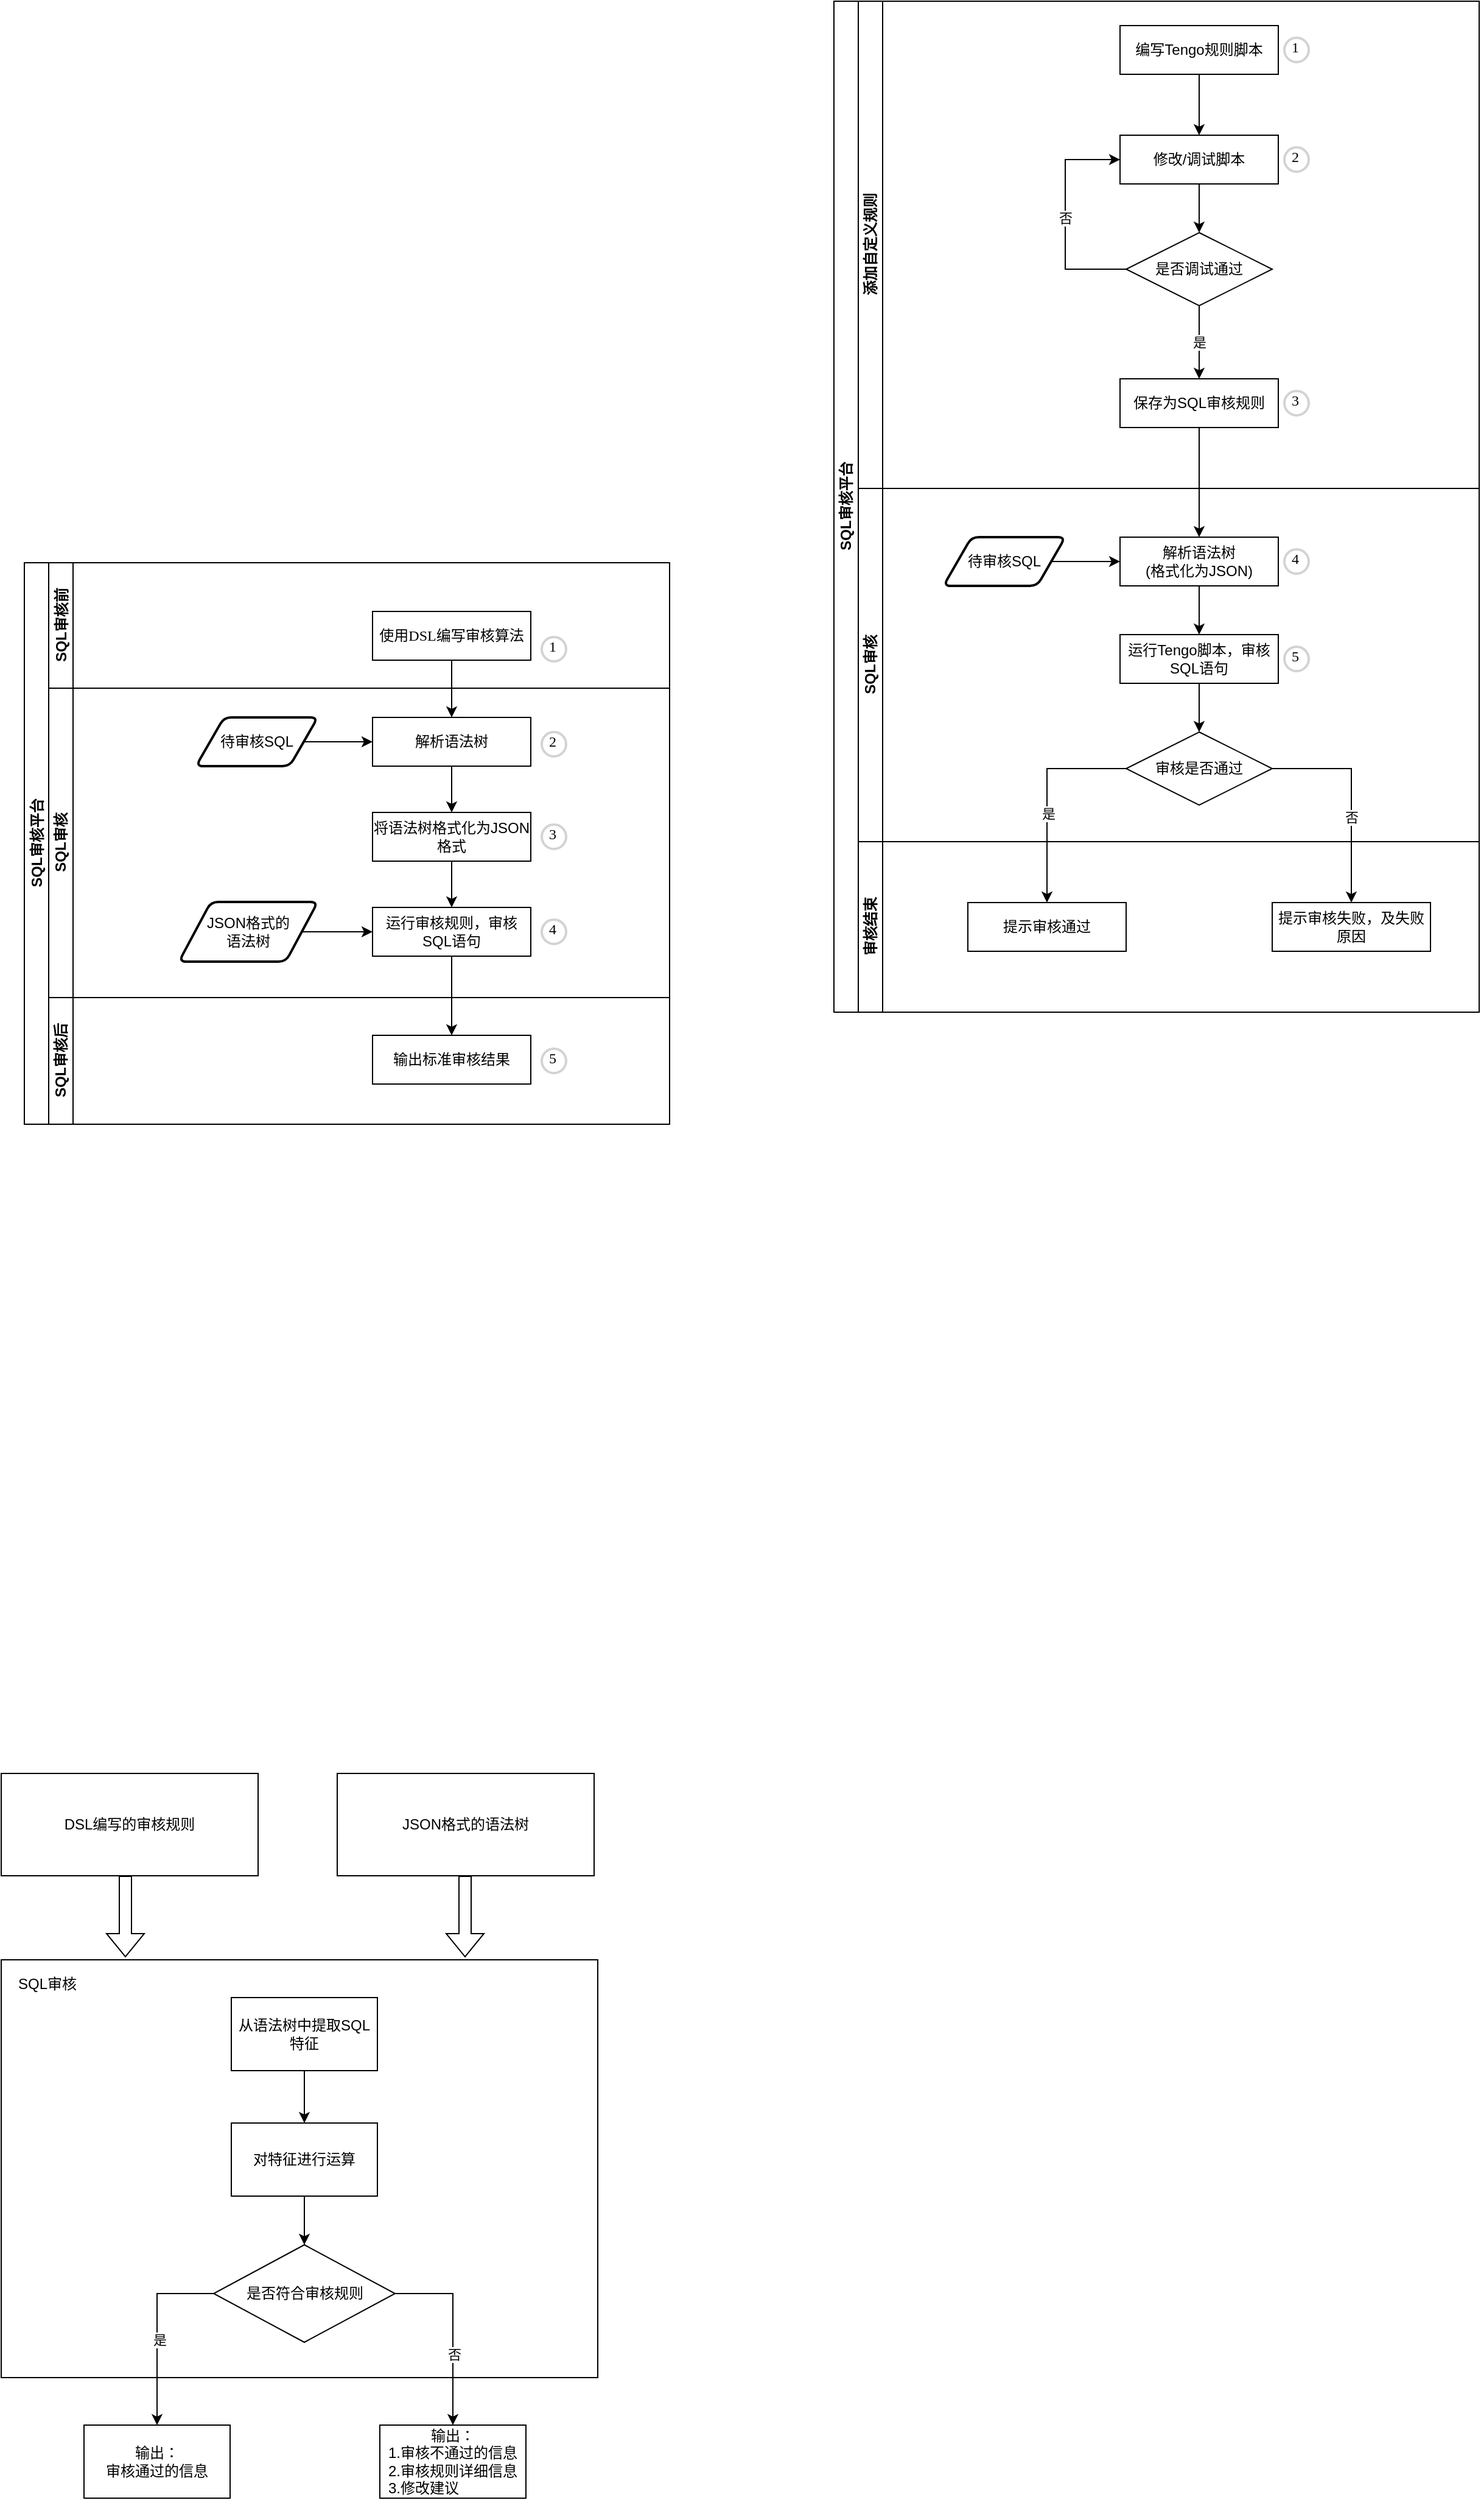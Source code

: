 <mxfile version="21.5.2" type="github">
  <diagram id="prtHgNgQTEPvFCAcTncT" name="Page-1">
    <mxGraphModel dx="2261" dy="796" grid="0" gridSize="10" guides="1" tooltips="1" connect="1" arrows="1" fold="1" page="1" pageScale="1" pageWidth="827" pageHeight="1169" math="0" shadow="0">
      <root>
        <mxCell id="0" />
        <mxCell id="1" parent="0" />
        <mxCell id="NiO2a6P107iIoU8TIjGj-2" value="" style="group" parent="1" vertex="1" connectable="0">
          <mxGeometry x="82" y="120" width="530" height="830" as="geometry" />
        </mxCell>
        <mxCell id="dNxyNK7c78bLwvsdeMH5-19" value="SQL审核平台" style="swimlane;html=1;childLayout=stackLayout;resizeParent=1;resizeParentMax=0;horizontal=0;startSize=20;horizontalStack=0;container=0;" parent="NiO2a6P107iIoU8TIjGj-2" vertex="1">
          <mxGeometry width="530" height="830" as="geometry" />
        </mxCell>
        <mxCell id="dNxyNK7c78bLwvsdeMH5-20" value="添加自定义规则" style="swimlane;html=1;startSize=20;horizontal=0;" parent="NiO2a6P107iIoU8TIjGj-2" vertex="1">
          <mxGeometry x="20" width="510" height="400" as="geometry">
            <mxRectangle x="20" width="510" height="30" as="alternateBounds" />
          </mxGeometry>
        </mxCell>
        <mxCell id="HboxLnjbUgsShbTD0wxx-13" style="edgeStyle=orthogonalEdgeStyle;rounded=0;orthogonalLoop=1;jettySize=auto;html=1;entryX=0.5;entryY=0;entryDx=0;entryDy=0;" parent="dNxyNK7c78bLwvsdeMH5-20" source="dNxyNK7c78bLwvsdeMH5-30" target="HboxLnjbUgsShbTD0wxx-12" edge="1">
          <mxGeometry relative="1" as="geometry" />
        </mxCell>
        <mxCell id="dNxyNK7c78bLwvsdeMH5-30" value="编写Tengo规则脚本" style="rounded=0;whiteSpace=wrap;html=1;fontFamily=Helvetica;fontSize=12;fontColor=#000000;align=center;" parent="dNxyNK7c78bLwvsdeMH5-20" vertex="1">
          <mxGeometry x="215" y="20" width="130" height="40" as="geometry" />
        </mxCell>
        <mxCell id="HboxLnjbUgsShbTD0wxx-1" value="保存为SQL审核规则" style="rounded=0;whiteSpace=wrap;html=1;fontFamily=Helvetica;fontSize=12;fontColor=#000000;align=center;" parent="dNxyNK7c78bLwvsdeMH5-20" vertex="1">
          <mxGeometry x="215" y="310" width="130" height="40" as="geometry" />
        </mxCell>
        <mxCell id="HboxLnjbUgsShbTD0wxx-15" value="是" style="edgeStyle=orthogonalEdgeStyle;rounded=0;orthogonalLoop=1;jettySize=auto;html=1;exitX=0.5;exitY=1;exitDx=0;exitDy=0;entryX=0.5;entryY=0;entryDx=0;entryDy=0;" parent="dNxyNK7c78bLwvsdeMH5-20" source="HboxLnjbUgsShbTD0wxx-11" target="HboxLnjbUgsShbTD0wxx-1" edge="1">
          <mxGeometry relative="1" as="geometry" />
        </mxCell>
        <mxCell id="HboxLnjbUgsShbTD0wxx-16" value="否" style="edgeStyle=orthogonalEdgeStyle;rounded=0;orthogonalLoop=1;jettySize=auto;html=1;exitX=0;exitY=0.5;exitDx=0;exitDy=0;entryX=0;entryY=0.5;entryDx=0;entryDy=0;" parent="dNxyNK7c78bLwvsdeMH5-20" source="HboxLnjbUgsShbTD0wxx-11" target="HboxLnjbUgsShbTD0wxx-12" edge="1">
          <mxGeometry relative="1" as="geometry">
            <Array as="points">
              <mxPoint x="170" y="220" />
              <mxPoint x="170" y="130" />
            </Array>
          </mxGeometry>
        </mxCell>
        <mxCell id="HboxLnjbUgsShbTD0wxx-11" value="是否调试通过" style="rhombus;whiteSpace=wrap;html=1;fontFamily=Helvetica;fontSize=12;fontColor=#000000;align=center;" parent="dNxyNK7c78bLwvsdeMH5-20" vertex="1">
          <mxGeometry x="220" y="190" width="120" height="60" as="geometry" />
        </mxCell>
        <mxCell id="HboxLnjbUgsShbTD0wxx-14" style="edgeStyle=orthogonalEdgeStyle;rounded=0;orthogonalLoop=1;jettySize=auto;html=1;" parent="dNxyNK7c78bLwvsdeMH5-20" source="HboxLnjbUgsShbTD0wxx-12" target="HboxLnjbUgsShbTD0wxx-11" edge="1">
          <mxGeometry relative="1" as="geometry" />
        </mxCell>
        <mxCell id="HboxLnjbUgsShbTD0wxx-12" value="修改/调试脚本" style="rounded=0;whiteSpace=wrap;html=1;fontFamily=Helvetica;fontSize=12;fontColor=#000000;align=center;" parent="dNxyNK7c78bLwvsdeMH5-20" vertex="1">
          <mxGeometry x="215" y="110" width="130" height="40" as="geometry" />
        </mxCell>
        <mxCell id="HboxLnjbUgsShbTD0wxx-30" value="1" style="ellipse;whiteSpace=wrap;html=1;aspect=fixed;strokeWidth=2;fontFamily=Tahoma;spacingBottom=4;spacingRight=2;strokeColor=#d3d3d3;" parent="dNxyNK7c78bLwvsdeMH5-20" vertex="1">
          <mxGeometry x="350" y="30" width="20" height="20" as="geometry" />
        </mxCell>
        <mxCell id="HboxLnjbUgsShbTD0wxx-31" value="2" style="ellipse;whiteSpace=wrap;html=1;aspect=fixed;strokeWidth=2;fontFamily=Tahoma;spacingBottom=4;spacingRight=2;strokeColor=#d3d3d3;" parent="dNxyNK7c78bLwvsdeMH5-20" vertex="1">
          <mxGeometry x="350" y="120" width="20" height="20" as="geometry" />
        </mxCell>
        <mxCell id="HboxLnjbUgsShbTD0wxx-32" value="3" style="ellipse;whiteSpace=wrap;html=1;aspect=fixed;strokeWidth=2;fontFamily=Tahoma;spacingBottom=4;spacingRight=2;strokeColor=#d3d3d3;" parent="dNxyNK7c78bLwvsdeMH5-20" vertex="1">
          <mxGeometry x="350" y="320" width="20" height="20" as="geometry" />
        </mxCell>
        <mxCell id="dNxyNK7c78bLwvsdeMH5-21" value="SQL审核" style="swimlane;html=1;startSize=20;horizontal=0;" parent="NiO2a6P107iIoU8TIjGj-2" vertex="1">
          <mxGeometry x="20" y="400" width="510" height="290" as="geometry" />
        </mxCell>
        <mxCell id="HboxLnjbUgsShbTD0wxx-10" style="edgeStyle=orthogonalEdgeStyle;rounded=0;orthogonalLoop=1;jettySize=auto;html=1;entryX=0.5;entryY=0;entryDx=0;entryDy=0;" parent="dNxyNK7c78bLwvsdeMH5-21" source="HboxLnjbUgsShbTD0wxx-5" target="HboxLnjbUgsShbTD0wxx-9" edge="1">
          <mxGeometry relative="1" as="geometry" />
        </mxCell>
        <mxCell id="HboxLnjbUgsShbTD0wxx-5" value="解析语法树&lt;br&gt;(格式化为JSON)" style="rounded=0;whiteSpace=wrap;html=1;fontFamily=Helvetica;fontSize=12;fontColor=#000000;align=center;" parent="dNxyNK7c78bLwvsdeMH5-21" vertex="1">
          <mxGeometry x="215" y="40" width="130" height="40" as="geometry" />
        </mxCell>
        <mxCell id="HboxLnjbUgsShbTD0wxx-7" style="edgeStyle=orthogonalEdgeStyle;rounded=0;orthogonalLoop=1;jettySize=auto;html=1;" parent="dNxyNK7c78bLwvsdeMH5-21" source="HboxLnjbUgsShbTD0wxx-6" target="HboxLnjbUgsShbTD0wxx-5" edge="1">
          <mxGeometry relative="1" as="geometry" />
        </mxCell>
        <mxCell id="HboxLnjbUgsShbTD0wxx-6" value="待审核SQL" style="shape=parallelogram;html=1;strokeWidth=2;perimeter=parallelogramPerimeter;whiteSpace=wrap;rounded=1;arcSize=12;size=0.23;" parent="dNxyNK7c78bLwvsdeMH5-21" vertex="1">
          <mxGeometry x="70" y="40" width="100" height="40" as="geometry" />
        </mxCell>
        <mxCell id="HboxLnjbUgsShbTD0wxx-18" style="edgeStyle=orthogonalEdgeStyle;rounded=0;orthogonalLoop=1;jettySize=auto;html=1;" parent="dNxyNK7c78bLwvsdeMH5-21" source="HboxLnjbUgsShbTD0wxx-9" target="HboxLnjbUgsShbTD0wxx-17" edge="1">
          <mxGeometry relative="1" as="geometry" />
        </mxCell>
        <mxCell id="HboxLnjbUgsShbTD0wxx-9" value="运行Tengo脚本，审核SQL语句" style="rounded=0;whiteSpace=wrap;html=1;fontFamily=Helvetica;fontSize=12;fontColor=#000000;align=center;" parent="dNxyNK7c78bLwvsdeMH5-21" vertex="1">
          <mxGeometry x="215" y="120" width="130" height="40" as="geometry" />
        </mxCell>
        <mxCell id="HboxLnjbUgsShbTD0wxx-17" value="审核是否通过" style="rhombus;whiteSpace=wrap;html=1;fontFamily=Helvetica;fontSize=12;fontColor=#000000;align=center;" parent="dNxyNK7c78bLwvsdeMH5-21" vertex="1">
          <mxGeometry x="220" y="200" width="120" height="60" as="geometry" />
        </mxCell>
        <mxCell id="HboxLnjbUgsShbTD0wxx-34" value="5" style="ellipse;whiteSpace=wrap;html=1;aspect=fixed;strokeWidth=2;fontFamily=Tahoma;spacingBottom=4;spacingRight=2;strokeColor=#d3d3d3;" parent="dNxyNK7c78bLwvsdeMH5-21" vertex="1">
          <mxGeometry x="350" y="130" width="20" height="20" as="geometry" />
        </mxCell>
        <mxCell id="HboxLnjbUgsShbTD0wxx-33" value="4" style="ellipse;whiteSpace=wrap;html=1;aspect=fixed;strokeWidth=2;fontFamily=Tahoma;spacingBottom=4;spacingRight=2;strokeColor=#d3d3d3;" parent="dNxyNK7c78bLwvsdeMH5-21" vertex="1">
          <mxGeometry x="350" y="50" width="20" height="20" as="geometry" />
        </mxCell>
        <mxCell id="dNxyNK7c78bLwvsdeMH5-22" value="审核结束" style="swimlane;html=1;startSize=20;horizontal=0;" parent="NiO2a6P107iIoU8TIjGj-2" vertex="1">
          <mxGeometry x="20" y="690" width="510" height="140" as="geometry" />
        </mxCell>
        <mxCell id="HboxLnjbUgsShbTD0wxx-19" value="提示审核失败，及失败原因" style="rounded=0;whiteSpace=wrap;html=1;fontFamily=Helvetica;fontSize=12;fontColor=#000000;align=center;" parent="dNxyNK7c78bLwvsdeMH5-22" vertex="1">
          <mxGeometry x="340" y="50" width="130" height="40" as="geometry" />
        </mxCell>
        <mxCell id="HboxLnjbUgsShbTD0wxx-22" value="提示审核通过" style="rounded=0;whiteSpace=wrap;html=1;fontFamily=Helvetica;fontSize=12;fontColor=#000000;align=center;" parent="dNxyNK7c78bLwvsdeMH5-22" vertex="1">
          <mxGeometry x="90" y="50" width="130" height="40" as="geometry" />
        </mxCell>
        <mxCell id="HboxLnjbUgsShbTD0wxx-8" style="edgeStyle=orthogonalEdgeStyle;rounded=0;orthogonalLoop=1;jettySize=auto;html=1;" parent="NiO2a6P107iIoU8TIjGj-2" source="HboxLnjbUgsShbTD0wxx-1" target="HboxLnjbUgsShbTD0wxx-5" edge="1">
          <mxGeometry relative="1" as="geometry" />
        </mxCell>
        <mxCell id="HboxLnjbUgsShbTD0wxx-20" style="edgeStyle=orthogonalEdgeStyle;rounded=0;orthogonalLoop=1;jettySize=auto;html=1;exitX=1;exitY=0.5;exitDx=0;exitDy=0;entryX=0.5;entryY=0;entryDx=0;entryDy=0;" parent="NiO2a6P107iIoU8TIjGj-2" source="HboxLnjbUgsShbTD0wxx-17" target="HboxLnjbUgsShbTD0wxx-19" edge="1">
          <mxGeometry relative="1" as="geometry" />
        </mxCell>
        <mxCell id="HboxLnjbUgsShbTD0wxx-21" value="否" style="edgeLabel;html=1;align=center;verticalAlign=middle;resizable=0;points=[];" parent="HboxLnjbUgsShbTD0wxx-20" vertex="1" connectable="0">
          <mxGeometry x="0.259" y="-2" relative="1" as="geometry">
            <mxPoint x="2" y="-5" as="offset" />
          </mxGeometry>
        </mxCell>
        <mxCell id="HboxLnjbUgsShbTD0wxx-23" style="edgeStyle=orthogonalEdgeStyle;rounded=0;orthogonalLoop=1;jettySize=auto;html=1;exitX=0;exitY=0.5;exitDx=0;exitDy=0;" parent="NiO2a6P107iIoU8TIjGj-2" source="HboxLnjbUgsShbTD0wxx-17" target="HboxLnjbUgsShbTD0wxx-22" edge="1">
          <mxGeometry relative="1" as="geometry" />
        </mxCell>
        <mxCell id="HboxLnjbUgsShbTD0wxx-24" value="是" style="edgeLabel;html=1;align=center;verticalAlign=middle;resizable=0;points=[];" parent="HboxLnjbUgsShbTD0wxx-23" vertex="1" connectable="0">
          <mxGeometry x="0.166" y="1" relative="1" as="geometry">
            <mxPoint as="offset" />
          </mxGeometry>
        </mxCell>
        <mxCell id="NiO2a6P107iIoU8TIjGj-3" value="" style="group" parent="1" vertex="1" connectable="0">
          <mxGeometry x="-583" y="581" width="530" height="461" as="geometry" />
        </mxCell>
        <mxCell id="M04j6I-K82CPBCqGaL6e-5" value="输出标准审核结果" style="rounded=0;whiteSpace=wrap;html=1;fontFamily=Helvetica;fontSize=12;fontColor=#000000;align=center;" parent="NiO2a6P107iIoU8TIjGj-3" vertex="1">
          <mxGeometry x="286" y="388" width="130" height="40" as="geometry" />
        </mxCell>
        <mxCell id="M04j6I-K82CPBCqGaL6e-7" style="edgeStyle=orthogonalEdgeStyle;rounded=0;orthogonalLoop=1;jettySize=auto;html=1;entryX=0.5;entryY=0;entryDx=0;entryDy=0;" parent="NiO2a6P107iIoU8TIjGj-3" source="M04j6I-K82CPBCqGaL6e-4" target="M04j6I-K82CPBCqGaL6e-5" edge="1">
          <mxGeometry relative="1" as="geometry">
            <mxPoint x="351" y="346" as="targetPoint" />
          </mxGeometry>
        </mxCell>
        <mxCell id="M04j6I-K82CPBCqGaL6e-9" value="&lt;font face=&quot;宋体&quot;&gt;使用DSL编写审核算法&lt;/font&gt;" style="rounded=0;whiteSpace=wrap;html=1;fontFamily=Helvetica;fontSize=12;fontColor=#000000;align=center;" parent="NiO2a6P107iIoU8TIjGj-3" vertex="1">
          <mxGeometry x="286" y="40" width="130" height="40" as="geometry" />
        </mxCell>
        <mxCell id="M04j6I-K82CPBCqGaL6e-8" style="edgeStyle=orthogonalEdgeStyle;rounded=0;orthogonalLoop=1;jettySize=auto;html=1;entryX=0.5;entryY=0;entryDx=0;entryDy=0;" parent="NiO2a6P107iIoU8TIjGj-3" source="M04j6I-K82CPBCqGaL6e-9" target="M04j6I-K82CPBCqGaL6e-3" edge="1">
          <mxGeometry relative="1" as="geometry" />
        </mxCell>
        <mxCell id="M04j6I-K82CPBCqGaL6e-17" value="SQL审核" style="swimlane;html=1;startSize=20;horizontal=0;container=0;" parent="NiO2a6P107iIoU8TIjGj-3" vertex="1">
          <mxGeometry x="20" y="103" width="510" height="254" as="geometry">
            <mxRectangle x="-440" y="1160" width="32" height="78" as="alternateBounds" />
          </mxGeometry>
        </mxCell>
        <mxCell id="M04j6I-K82CPBCqGaL6e-16" value="3" style="ellipse;whiteSpace=wrap;html=1;aspect=fixed;strokeWidth=2;fontFamily=Tahoma;spacingBottom=4;spacingRight=2;strokeColor=#d3d3d3;" parent="M04j6I-K82CPBCqGaL6e-17" vertex="1">
          <mxGeometry x="405" y="112" width="20" height="20" as="geometry" />
        </mxCell>
        <mxCell id="M04j6I-K82CPBCqGaL6e-71" value="4" style="ellipse;whiteSpace=wrap;html=1;aspect=fixed;strokeWidth=2;fontFamily=Tahoma;spacingBottom=4;spacingRight=2;strokeColor=#d3d3d3;" parent="M04j6I-K82CPBCqGaL6e-17" vertex="1">
          <mxGeometry x="405" y="190" width="20" height="20" as="geometry" />
        </mxCell>
        <mxCell id="M04j6I-K82CPBCqGaL6e-1" value="待审核SQL" style="shape=parallelogram;html=1;strokeWidth=2;perimeter=parallelogramPerimeter;whiteSpace=wrap;rounded=1;arcSize=12;size=0.23;" parent="NiO2a6P107iIoU8TIjGj-3" vertex="1">
          <mxGeometry x="141" y="127" width="100" height="40" as="geometry" />
        </mxCell>
        <mxCell id="M04j6I-K82CPBCqGaL6e-3" value="解析语法树" style="rounded=0;whiteSpace=wrap;html=1;fontFamily=Helvetica;fontSize=12;fontColor=#000000;align=center;" parent="NiO2a6P107iIoU8TIjGj-3" vertex="1">
          <mxGeometry x="286" y="127" width="130" height="40" as="geometry" />
        </mxCell>
        <mxCell id="M04j6I-K82CPBCqGaL6e-4" value="运行审核规则，审核SQL语句" style="rounded=0;whiteSpace=wrap;html=1;fontFamily=Helvetica;fontSize=12;fontColor=#000000;align=center;" parent="NiO2a6P107iIoU8TIjGj-3" vertex="1">
          <mxGeometry x="286" y="283" width="130" height="40" as="geometry" />
        </mxCell>
        <mxCell id="M04j6I-K82CPBCqGaL6e-6" style="edgeStyle=orthogonalEdgeStyle;rounded=0;orthogonalLoop=1;jettySize=auto;html=1;" parent="NiO2a6P107iIoU8TIjGj-3" source="M04j6I-K82CPBCqGaL6e-1" target="M04j6I-K82CPBCqGaL6e-3" edge="1">
          <mxGeometry relative="1" as="geometry" />
        </mxCell>
        <mxCell id="M04j6I-K82CPBCqGaL6e-10" style="edgeStyle=orthogonalEdgeStyle;rounded=0;orthogonalLoop=1;jettySize=auto;html=1;" parent="NiO2a6P107iIoU8TIjGj-3" source="M04j6I-K82CPBCqGaL6e-11" target="M04j6I-K82CPBCqGaL6e-4" edge="1">
          <mxGeometry relative="1" as="geometry" />
        </mxCell>
        <mxCell id="M04j6I-K82CPBCqGaL6e-11" value="将语法树格式化为JSON格式" style="rounded=0;whiteSpace=wrap;html=1;fontFamily=Helvetica;fontSize=12;fontColor=#000000;align=center;" parent="NiO2a6P107iIoU8TIjGj-3" vertex="1">
          <mxGeometry x="286" y="205" width="130" height="40" as="geometry" />
        </mxCell>
        <mxCell id="M04j6I-K82CPBCqGaL6e-2" style="edgeStyle=orthogonalEdgeStyle;rounded=0;orthogonalLoop=1;jettySize=auto;html=1;entryX=0.5;entryY=0;entryDx=0;entryDy=0;" parent="NiO2a6P107iIoU8TIjGj-3" source="M04j6I-K82CPBCqGaL6e-3" target="M04j6I-K82CPBCqGaL6e-11" edge="1">
          <mxGeometry relative="1" as="geometry" />
        </mxCell>
        <mxCell id="M04j6I-K82CPBCqGaL6e-12" style="edgeStyle=orthogonalEdgeStyle;rounded=0;orthogonalLoop=1;jettySize=auto;html=1;exitX=1;exitY=0.5;exitDx=0;exitDy=0;" parent="NiO2a6P107iIoU8TIjGj-3" source="M04j6I-K82CPBCqGaL6e-13" target="M04j6I-K82CPBCqGaL6e-4" edge="1">
          <mxGeometry relative="1" as="geometry">
            <mxPoint x="229.89" y="303" as="sourcePoint" />
          </mxGeometry>
        </mxCell>
        <mxCell id="M04j6I-K82CPBCqGaL6e-14" value="1" style="ellipse;whiteSpace=wrap;html=1;aspect=fixed;strokeWidth=2;fontFamily=Tahoma;spacingBottom=4;spacingRight=2;strokeColor=#d3d3d3;" parent="NiO2a6P107iIoU8TIjGj-3" vertex="1">
          <mxGeometry x="425" y="61" width="20" height="20" as="geometry" />
        </mxCell>
        <mxCell id="M04j6I-K82CPBCqGaL6e-15" value="2" style="ellipse;whiteSpace=wrap;html=1;aspect=fixed;strokeWidth=2;fontFamily=Tahoma;spacingBottom=4;spacingRight=2;strokeColor=#d3d3d3;" parent="NiO2a6P107iIoU8TIjGj-3" vertex="1">
          <mxGeometry x="425" y="139" width="20" height="20" as="geometry" />
        </mxCell>
        <mxCell id="M04j6I-K82CPBCqGaL6e-13" value="JSON格式的&lt;br&gt;语法树" style="shape=parallelogram;html=1;strokeWidth=2;perimeter=parallelogramPerimeter;whiteSpace=wrap;rounded=1;arcSize=12;size=0.23;" parent="NiO2a6P107iIoU8TIjGj-3" vertex="1">
          <mxGeometry x="127" y="278.5" width="114" height="49" as="geometry" />
        </mxCell>
        <mxCell id="M04j6I-K82CPBCqGaL6e-68" value="SQL审核后" style="swimlane;html=1;startSize=20;horizontal=0;container=0;" parent="NiO2a6P107iIoU8TIjGj-3" vertex="1">
          <mxGeometry x="20" y="357" width="510" height="104" as="geometry">
            <mxRectangle x="-440" y="1160" width="32" height="78" as="alternateBounds" />
          </mxGeometry>
        </mxCell>
        <mxCell id="M04j6I-K82CPBCqGaL6e-72" value="5" style="ellipse;whiteSpace=wrap;html=1;aspect=fixed;strokeWidth=2;fontFamily=Tahoma;spacingBottom=4;spacingRight=2;strokeColor=#d3d3d3;" parent="M04j6I-K82CPBCqGaL6e-68" vertex="1">
          <mxGeometry x="405" y="42" width="20" height="20" as="geometry" />
        </mxCell>
        <mxCell id="M04j6I-K82CPBCqGaL6e-69" value="SQL审核前" style="swimlane;html=1;startSize=20;horizontal=0;container=0;" parent="NiO2a6P107iIoU8TIjGj-3" vertex="1">
          <mxGeometry x="20" width="510" height="103" as="geometry">
            <mxRectangle x="-440" y="1160" width="32" height="78" as="alternateBounds" />
          </mxGeometry>
        </mxCell>
        <mxCell id="NiO2a6P107iIoU8TIjGj-1" value="SQL审核平台" style="swimlane;html=1;childLayout=stackLayout;resizeParent=1;resizeParentMax=0;horizontal=0;startSize=20;horizontalStack=0;container=0;" parent="NiO2a6P107iIoU8TIjGj-3" vertex="1">
          <mxGeometry width="530" height="461" as="geometry" />
        </mxCell>
        <mxCell id="xR0je1iEGJdjVl_nzKtv-5" value="JSON格式的语法树" style="rounded=0;whiteSpace=wrap;html=1;" vertex="1" parent="1">
          <mxGeometry x="-326" y="1575" width="211" height="84" as="geometry" />
        </mxCell>
        <mxCell id="xR0je1iEGJdjVl_nzKtv-11" value="" style="rounded=0;whiteSpace=wrap;html=1;" vertex="1" parent="1">
          <mxGeometry x="-602" y="1728" width="490" height="343" as="geometry" />
        </mxCell>
        <mxCell id="xR0je1iEGJdjVl_nzKtv-43" style="edgeStyle=orthogonalEdgeStyle;rounded=0;orthogonalLoop=1;jettySize=auto;html=1;entryX=0.5;entryY=0;entryDx=0;entryDy=0;" edge="1" parent="1" source="xR0je1iEGJdjVl_nzKtv-14" target="xR0je1iEGJdjVl_nzKtv-15">
          <mxGeometry relative="1" as="geometry" />
        </mxCell>
        <mxCell id="xR0je1iEGJdjVl_nzKtv-14" value="从语法树中提取SQL特征" style="rounded=0;whiteSpace=wrap;html=1;" vertex="1" parent="1">
          <mxGeometry x="-413" y="1759" width="120" height="60" as="geometry" />
        </mxCell>
        <mxCell id="xR0je1iEGJdjVl_nzKtv-45" style="edgeStyle=orthogonalEdgeStyle;rounded=0;orthogonalLoop=1;jettySize=auto;html=1;" edge="1" parent="1" source="xR0je1iEGJdjVl_nzKtv-15" target="xR0je1iEGJdjVl_nzKtv-44">
          <mxGeometry relative="1" as="geometry" />
        </mxCell>
        <mxCell id="xR0je1iEGJdjVl_nzKtv-15" value="对特征进行运算" style="rounded=0;whiteSpace=wrap;html=1;" vertex="1" parent="1">
          <mxGeometry x="-413" y="1862" width="120" height="60" as="geometry" />
        </mxCell>
        <mxCell id="xR0je1iEGJdjVl_nzKtv-20" value="输出：&lt;br&gt;审核通过的信息" style="rounded=0;whiteSpace=wrap;html=1;" vertex="1" parent="1">
          <mxGeometry x="-534" y="2110" width="120" height="60" as="geometry" />
        </mxCell>
        <mxCell id="xR0je1iEGJdjVl_nzKtv-21" value="输出：&lt;br&gt;1.审核不通过的信息&lt;br&gt;&lt;div style=&quot;text-align: left;&quot;&gt;&lt;span style=&quot;background-color: initial;&quot;&gt;2.审核规则详细信息&lt;br&gt;3.修改建议&lt;/span&gt;&lt;/div&gt;" style="rounded=0;whiteSpace=wrap;html=1;" vertex="1" parent="1">
          <mxGeometry x="-291" y="2110" width="120" height="60" as="geometry" />
        </mxCell>
        <mxCell id="xR0je1iEGJdjVl_nzKtv-36" value="DSL编写的审核规则" style="rounded=0;whiteSpace=wrap;html=1;" vertex="1" parent="1">
          <mxGeometry x="-602" y="1575" width="211" height="84" as="geometry" />
        </mxCell>
        <mxCell id="xR0je1iEGJdjVl_nzKtv-37" value="" style="shape=flexArrow;endArrow=classic;html=1;rounded=0;" edge="1" parent="1">
          <mxGeometry width="50" height="50" relative="1" as="geometry">
            <mxPoint x="-500" y="1659" as="sourcePoint" />
            <mxPoint x="-500" y="1726" as="targetPoint" />
          </mxGeometry>
        </mxCell>
        <mxCell id="xR0je1iEGJdjVl_nzKtv-38" value="" style="shape=flexArrow;endArrow=classic;html=1;rounded=0;" edge="1" parent="1">
          <mxGeometry width="50" height="50" relative="1" as="geometry">
            <mxPoint x="-221" y="1659" as="sourcePoint" />
            <mxPoint x="-221" y="1726" as="targetPoint" />
          </mxGeometry>
        </mxCell>
        <mxCell id="xR0je1iEGJdjVl_nzKtv-39" value="SQL审核" style="text;html=1;strokeColor=none;fillColor=none;align=center;verticalAlign=middle;whiteSpace=wrap;rounded=0;" vertex="1" parent="1">
          <mxGeometry x="-594" y="1733" width="60" height="30" as="geometry" />
        </mxCell>
        <mxCell id="xR0je1iEGJdjVl_nzKtv-46" style="edgeStyle=orthogonalEdgeStyle;rounded=0;orthogonalLoop=1;jettySize=auto;html=1;entryX=0.5;entryY=0;entryDx=0;entryDy=0;" edge="1" parent="1" source="xR0je1iEGJdjVl_nzKtv-44" target="xR0je1iEGJdjVl_nzKtv-20">
          <mxGeometry relative="1" as="geometry">
            <Array as="points">
              <mxPoint x="-474" y="2002" />
            </Array>
          </mxGeometry>
        </mxCell>
        <mxCell id="xR0je1iEGJdjVl_nzKtv-47" value="是" style="edgeLabel;html=1;align=center;verticalAlign=middle;resizable=0;points=[];" vertex="1" connectable="0" parent="xR0je1iEGJdjVl_nzKtv-46">
          <mxGeometry x="0.087" y="2" relative="1" as="geometry">
            <mxPoint as="offset" />
          </mxGeometry>
        </mxCell>
        <mxCell id="xR0je1iEGJdjVl_nzKtv-48" style="edgeStyle=orthogonalEdgeStyle;rounded=0;orthogonalLoop=1;jettySize=auto;html=1;entryX=0.5;entryY=0;entryDx=0;entryDy=0;" edge="1" parent="1" source="xR0je1iEGJdjVl_nzKtv-44" target="xR0je1iEGJdjVl_nzKtv-21">
          <mxGeometry relative="1" as="geometry">
            <Array as="points">
              <mxPoint x="-231" y="2002" />
            </Array>
          </mxGeometry>
        </mxCell>
        <mxCell id="xR0je1iEGJdjVl_nzKtv-49" value="否" style="edgeLabel;html=1;align=center;verticalAlign=middle;resizable=0;points=[];" vertex="1" connectable="0" parent="xR0je1iEGJdjVl_nzKtv-48">
          <mxGeometry x="0.248" y="1" relative="1" as="geometry">
            <mxPoint as="offset" />
          </mxGeometry>
        </mxCell>
        <mxCell id="xR0je1iEGJdjVl_nzKtv-44" value="是否符合审核规则" style="rhombus;whiteSpace=wrap;html=1;" vertex="1" parent="1">
          <mxGeometry x="-427.5" y="1962" width="149" height="80" as="geometry" />
        </mxCell>
      </root>
    </mxGraphModel>
  </diagram>
</mxfile>
